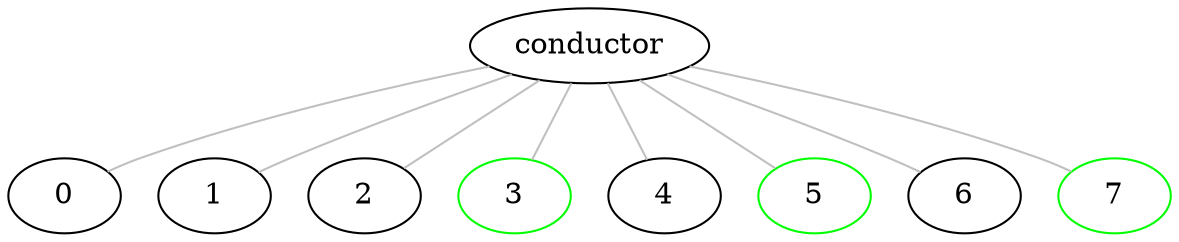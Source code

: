 digraph g {
    0 [color=black]
    1 [color=black]
    2 [color=black]
    3 [color=green]
    4 [color=black]
    5 [color=green]
    6 [color=black]
    7 [color=green]
    subgraph A {
        edge [dir=none, color=grey]
        conductor -> 0 
        conductor -> 1
        conductor -> 2
        conductor -> 3
        conductor -> 4
        conductor -> 5
        conductor -> 6
        conductor -> 7
    }
}
